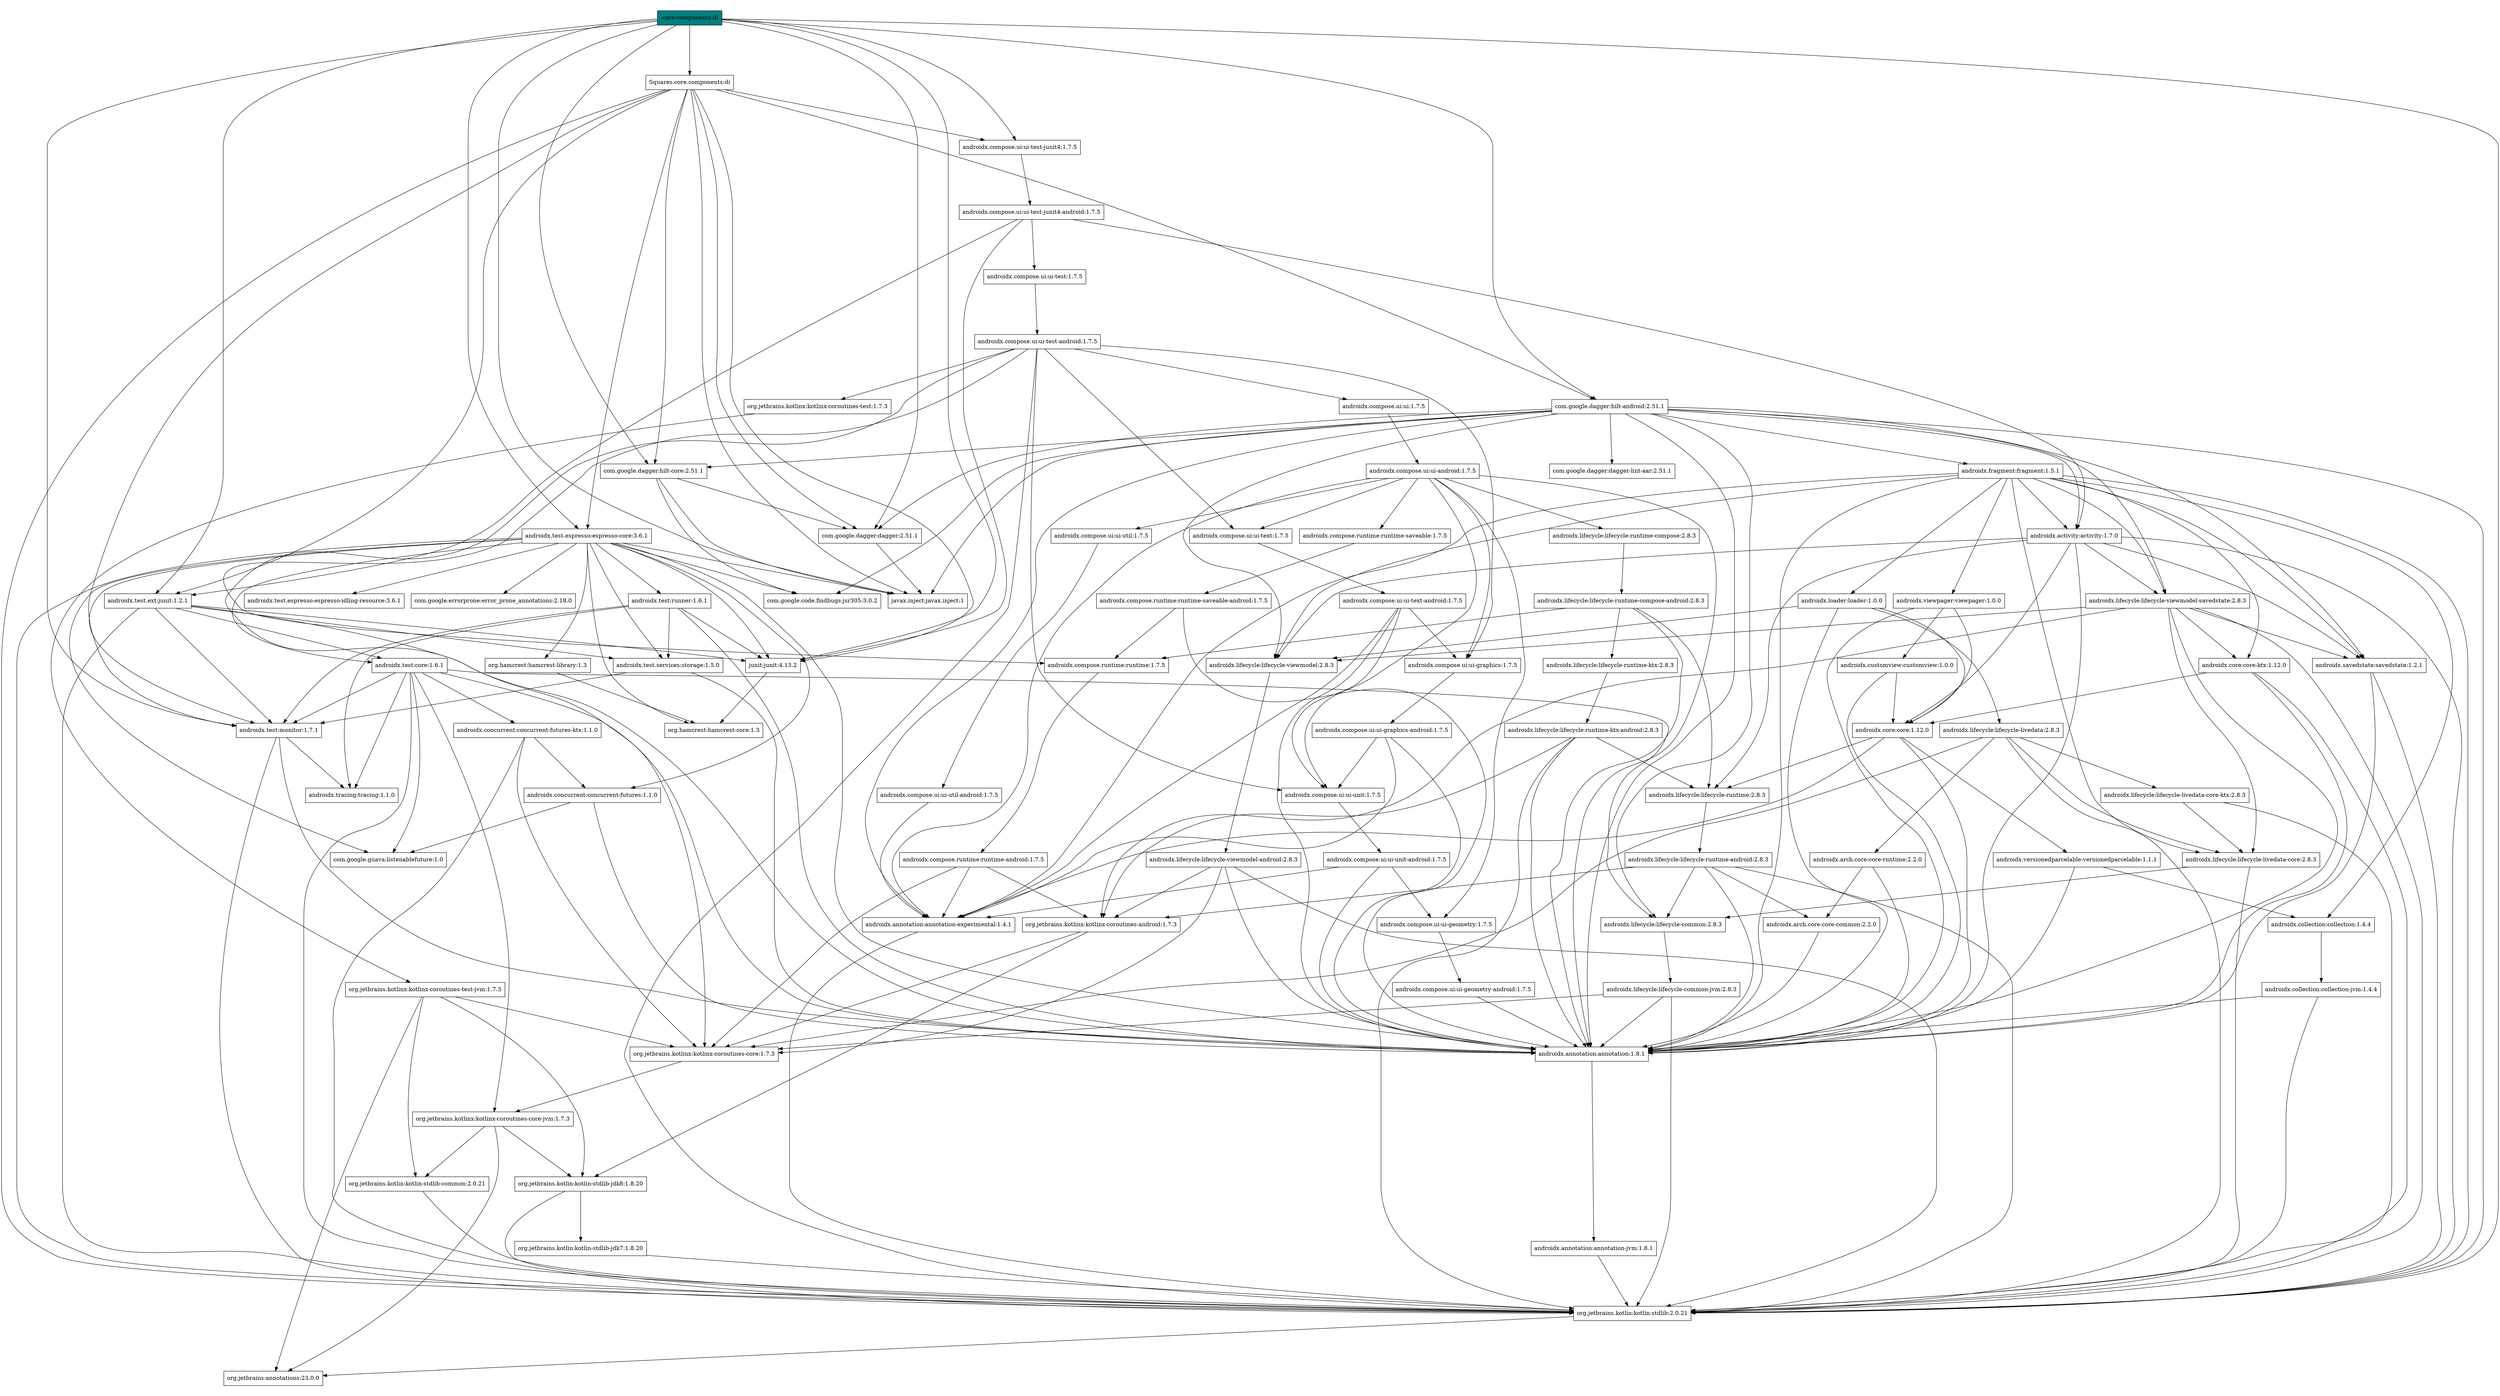 strict digraph DependencyGraph {
  ratio=0.6;
  node [shape=box];

  ":core:components:di" [style=filled fillcolor="#008080"];

  ":core:components:di" -> "Squares.core.components:di";
  ":core:components:di" -> "androidx.compose.ui:ui-test-junit4:1.7.5";
  ":core:components:di" -> "androidx.test.espresso:espresso-core:3.6.1";
  ":core:components:di" -> "androidx.test.ext:junit:1.2.1";
  ":core:components:di" -> "androidx.test:monitor:1.7.1";
  ":core:components:di" -> "com.google.dagger:dagger:2.51.1";
  ":core:components:di" -> "com.google.dagger:hilt-android:2.51.1";
  ":core:components:di" -> "com.google.dagger:hilt-core:2.51.1";
  ":core:components:di" -> "javax.inject:javax.inject:1";
  ":core:components:di" -> "junit:junit:4.13.2";
  ":core:components:di" -> "org.jetbrains.kotlin:kotlin-stdlib:2.0.21";
  "Squares.core.components:di" -> "androidx.compose.ui:ui-test-junit4:1.7.5";
  "Squares.core.components:di" -> "androidx.test.espresso:espresso-core:3.6.1";
  "Squares.core.components:di" -> "androidx.test.ext:junit:1.2.1";
  "Squares.core.components:di" -> "androidx.test:monitor:1.7.1";
  "Squares.core.components:di" -> "com.google.dagger:dagger:2.51.1";
  "Squares.core.components:di" -> "com.google.dagger:hilt-android:2.51.1";
  "Squares.core.components:di" -> "com.google.dagger:hilt-core:2.51.1";
  "Squares.core.components:di" -> "javax.inject:javax.inject:1";
  "Squares.core.components:di" -> "junit:junit:4.13.2";
  "Squares.core.components:di" -> "org.jetbrains.kotlin:kotlin-stdlib:2.0.21";
  "androidx.compose.ui:ui-test-junit4:1.7.5" -> "androidx.compose.ui:ui-test-junit4-android:1.7.5";
  "androidx.compose.ui:ui-test-junit4-android:1.7.5" -> "androidx.activity:activity:1.7.0";
  "androidx.compose.ui:ui-test-junit4-android:1.7.5" -> "androidx.compose.ui:ui-test:1.7.5";
  "androidx.compose.ui:ui-test-junit4-android:1.7.5" -> "androidx.test.ext:junit:1.2.1";
  "androidx.compose.ui:ui-test-junit4-android:1.7.5" -> "junit:junit:4.13.2";
  "androidx.activity:activity:1.7.0" -> "androidx.annotation:annotation:1.8.1";
  "androidx.activity:activity:1.7.0" -> "androidx.core:core:1.12.0";
  "androidx.activity:activity:1.7.0" -> "androidx.lifecycle:lifecycle-runtime:2.8.3";
  "androidx.activity:activity:1.7.0" -> "androidx.lifecycle:lifecycle-viewmodel:2.8.3";
  "androidx.activity:activity:1.7.0" -> "androidx.lifecycle:lifecycle-viewmodel-savedstate:2.8.3";
  "androidx.activity:activity:1.7.0" -> "androidx.savedstate:savedstate:1.2.1";
  "androidx.activity:activity:1.7.0" -> "org.jetbrains.kotlin:kotlin-stdlib:2.0.21";
  "androidx.annotation:annotation:1.8.1" -> "androidx.annotation:annotation-jvm:1.8.1";
  "androidx.annotation:annotation-jvm:1.8.1" -> "org.jetbrains.kotlin:kotlin-stdlib:2.0.21";
  "org.jetbrains.kotlin:kotlin-stdlib:2.0.21" -> "org.jetbrains:annotations:23.0.0";
  "androidx.core:core:1.12.0" -> "androidx.annotation:annotation:1.8.1";
  "androidx.core:core:1.12.0" -> "androidx.annotation:annotation-experimental:1.4.1";
  "androidx.core:core:1.12.0" -> "androidx.lifecycle:lifecycle-runtime:2.8.3";
  "androidx.core:core:1.12.0" -> "androidx.versionedparcelable:versionedparcelable:1.1.1";
  "androidx.annotation:annotation-experimental:1.4.1" -> "org.jetbrains.kotlin:kotlin-stdlib:2.0.21";
  "androidx.lifecycle:lifecycle-runtime:2.8.3" -> "androidx.lifecycle:lifecycle-runtime-android:2.8.3";
  "androidx.lifecycle:lifecycle-runtime-android:2.8.3" -> "androidx.annotation:annotation:1.8.1";
  "androidx.lifecycle:lifecycle-runtime-android:2.8.3" -> "androidx.arch.core:core-common:2.2.0";
  "androidx.lifecycle:lifecycle-runtime-android:2.8.3" -> "androidx.lifecycle:lifecycle-common:2.8.3";
  "androidx.lifecycle:lifecycle-runtime-android:2.8.3" -> "org.jetbrains.kotlin:kotlin-stdlib:2.0.21";
  "androidx.lifecycle:lifecycle-runtime-android:2.8.3" -> "org.jetbrains.kotlinx:kotlinx-coroutines-android:1.7.3";
  "androidx.arch.core:core-common:2.2.0" -> "androidx.annotation:annotation:1.8.1";
  "androidx.lifecycle:lifecycle-common:2.8.3" -> "androidx.lifecycle:lifecycle-common-jvm:2.8.3";
  "androidx.lifecycle:lifecycle-common-jvm:2.8.3" -> "androidx.annotation:annotation:1.8.1";
  "androidx.lifecycle:lifecycle-common-jvm:2.8.3" -> "org.jetbrains.kotlin:kotlin-stdlib:2.0.21";
  "androidx.lifecycle:lifecycle-common-jvm:2.8.3" -> "org.jetbrains.kotlinx:kotlinx-coroutines-core:1.7.3";
  "org.jetbrains.kotlinx:kotlinx-coroutines-core:1.7.3" -> "org.jetbrains.kotlinx:kotlinx-coroutines-core-jvm:1.7.3";
  "org.jetbrains.kotlinx:kotlinx-coroutines-core-jvm:1.7.3" -> "org.jetbrains.kotlin:kotlin-stdlib-common:2.0.21";
  "org.jetbrains.kotlinx:kotlinx-coroutines-core-jvm:1.7.3" -> "org.jetbrains.kotlin:kotlin-stdlib-jdk8:1.8.20";
  "org.jetbrains.kotlinx:kotlinx-coroutines-core-jvm:1.7.3" -> "org.jetbrains:annotations:23.0.0";
  "org.jetbrains.kotlin:kotlin-stdlib-common:2.0.21" -> "org.jetbrains.kotlin:kotlin-stdlib:2.0.21";
  "org.jetbrains.kotlin:kotlin-stdlib-jdk8:1.8.20" -> "org.jetbrains.kotlin:kotlin-stdlib:2.0.21";
  "org.jetbrains.kotlin:kotlin-stdlib-jdk8:1.8.20" -> "org.jetbrains.kotlin:kotlin-stdlib-jdk7:1.8.20";
  "org.jetbrains.kotlin:kotlin-stdlib-jdk7:1.8.20" -> "org.jetbrains.kotlin:kotlin-stdlib:2.0.21";
  "org.jetbrains.kotlinx:kotlinx-coroutines-android:1.7.3" -> "org.jetbrains.kotlin:kotlin-stdlib-jdk8:1.8.20";
  "org.jetbrains.kotlinx:kotlinx-coroutines-android:1.7.3" -> "org.jetbrains.kotlinx:kotlinx-coroutines-core:1.7.3";
  "androidx.versionedparcelable:versionedparcelable:1.1.1" -> "androidx.annotation:annotation:1.8.1";
  "androidx.versionedparcelable:versionedparcelable:1.1.1" -> "androidx.collection:collection:1.4.4";
  "androidx.collection:collection:1.4.4" -> "androidx.collection:collection-jvm:1.4.4";
  "androidx.collection:collection-jvm:1.4.4" -> "androidx.annotation:annotation:1.8.1";
  "androidx.collection:collection-jvm:1.4.4" -> "org.jetbrains.kotlin:kotlin-stdlib:2.0.21";
  "androidx.lifecycle:lifecycle-viewmodel:2.8.3" -> "androidx.lifecycle:lifecycle-viewmodel-android:2.8.3";
  "androidx.lifecycle:lifecycle-viewmodel-android:2.8.3" -> "androidx.annotation:annotation:1.8.1";
  "androidx.lifecycle:lifecycle-viewmodel-android:2.8.3" -> "org.jetbrains.kotlin:kotlin-stdlib:2.0.21";
  "androidx.lifecycle:lifecycle-viewmodel-android:2.8.3" -> "org.jetbrains.kotlinx:kotlinx-coroutines-android:1.7.3";
  "androidx.lifecycle:lifecycle-viewmodel-android:2.8.3" -> "org.jetbrains.kotlinx:kotlinx-coroutines-core:1.7.3";
  "androidx.lifecycle:lifecycle-viewmodel-savedstate:2.8.3" -> "androidx.annotation:annotation:1.8.1";
  "androidx.lifecycle:lifecycle-viewmodel-savedstate:2.8.3" -> "androidx.core:core-ktx:1.12.0";
  "androidx.lifecycle:lifecycle-viewmodel-savedstate:2.8.3" -> "androidx.lifecycle:lifecycle-livedata-core:2.8.3";
  "androidx.lifecycle:lifecycle-viewmodel-savedstate:2.8.3" -> "androidx.lifecycle:lifecycle-viewmodel:2.8.3";
  "androidx.lifecycle:lifecycle-viewmodel-savedstate:2.8.3" -> "androidx.savedstate:savedstate:1.2.1";
  "androidx.lifecycle:lifecycle-viewmodel-savedstate:2.8.3" -> "org.jetbrains.kotlin:kotlin-stdlib:2.0.21";
  "androidx.lifecycle:lifecycle-viewmodel-savedstate:2.8.3" -> "org.jetbrains.kotlinx:kotlinx-coroutines-android:1.7.3";
  "androidx.core:core-ktx:1.12.0" -> "androidx.annotation:annotation:1.8.1";
  "androidx.core:core-ktx:1.12.0" -> "androidx.core:core:1.12.0";
  "androidx.core:core-ktx:1.12.0" -> "org.jetbrains.kotlin:kotlin-stdlib:2.0.21";
  "androidx.lifecycle:lifecycle-livedata-core:2.8.3" -> "androidx.lifecycle:lifecycle-common:2.8.3";
  "androidx.lifecycle:lifecycle-livedata-core:2.8.3" -> "org.jetbrains.kotlin:kotlin-stdlib:2.0.21";
  "androidx.savedstate:savedstate:1.2.1" -> "androidx.annotation:annotation:1.8.1";
  "androidx.savedstate:savedstate:1.2.1" -> "org.jetbrains.kotlin:kotlin-stdlib:2.0.21";
  "androidx.compose.ui:ui-test:1.7.5" -> "androidx.compose.ui:ui-test-android:1.7.5";
  "androidx.compose.ui:ui-test-android:1.7.5" -> "androidx.compose.runtime:runtime:1.7.5";
  "androidx.compose.ui:ui-test-android:1.7.5" -> "androidx.compose.ui:ui:1.7.5";
  "androidx.compose.ui:ui-test-android:1.7.5" -> "androidx.compose.ui:ui-graphics:1.7.5";
  "androidx.compose.ui:ui-test-android:1.7.5" -> "androidx.compose.ui:ui-text:1.7.5";
  "androidx.compose.ui:ui-test-android:1.7.5" -> "androidx.compose.ui:ui-unit:1.7.5";
  "androidx.compose.ui:ui-test-android:1.7.5" -> "org.jetbrains.kotlin:kotlin-stdlib:2.0.21";
  "androidx.compose.ui:ui-test-android:1.7.5" -> "org.jetbrains.kotlinx:kotlinx-coroutines-core:1.7.3";
  "androidx.compose.ui:ui-test-android:1.7.5" -> "org.jetbrains.kotlinx:kotlinx-coroutines-test:1.7.3";
  "androidx.compose.runtime:runtime:1.7.5" -> "androidx.compose.runtime:runtime-android:1.7.5";
  "androidx.compose.runtime:runtime-android:1.7.5" -> "androidx.annotation:annotation-experimental:1.4.1";
  "androidx.compose.runtime:runtime-android:1.7.5" -> "org.jetbrains.kotlinx:kotlinx-coroutines-android:1.7.3";
  "androidx.compose.runtime:runtime-android:1.7.5" -> "org.jetbrains.kotlinx:kotlinx-coroutines-core:1.7.3";
  "androidx.compose.ui:ui:1.7.5" -> "androidx.compose.ui:ui-android:1.7.5";
  "androidx.compose.ui:ui-android:1.7.5" -> "androidx.annotation:annotation:1.8.1";
  "androidx.compose.ui:ui-android:1.7.5" -> "androidx.annotation:annotation-experimental:1.4.1";
  "androidx.compose.ui:ui-android:1.7.5" -> "androidx.compose.runtime:runtime-saveable:1.7.5";
  "androidx.compose.ui:ui-android:1.7.5" -> "androidx.compose.ui:ui-geometry:1.7.5";
  "androidx.compose.ui:ui-android:1.7.5" -> "androidx.compose.ui:ui-graphics:1.7.5";
  "androidx.compose.ui:ui-android:1.7.5" -> "androidx.compose.ui:ui-text:1.7.5";
  "androidx.compose.ui:ui-android:1.7.5" -> "androidx.compose.ui:ui-unit:1.7.5";
  "androidx.compose.ui:ui-android:1.7.5" -> "androidx.compose.ui:ui-util:1.7.5";
  "androidx.compose.ui:ui-android:1.7.5" -> "androidx.lifecycle:lifecycle-runtime-compose:2.8.3";
  "androidx.compose.runtime:runtime-saveable:1.7.5" -> "androidx.compose.runtime:runtime-saveable-android:1.7.5";
  "androidx.compose.runtime:runtime-saveable-android:1.7.5" -> "androidx.annotation:annotation:1.8.1";
  "androidx.compose.runtime:runtime-saveable-android:1.7.5" -> "androidx.compose.runtime:runtime:1.7.5";
  "androidx.compose.ui:ui-geometry:1.7.5" -> "androidx.compose.ui:ui-geometry-android:1.7.5";
  "androidx.compose.ui:ui-geometry-android:1.7.5" -> "androidx.annotation:annotation:1.8.1";
  "androidx.compose.ui:ui-graphics:1.7.5" -> "androidx.compose.ui:ui-graphics-android:1.7.5";
  "androidx.compose.ui:ui-graphics-android:1.7.5" -> "androidx.annotation:annotation:1.8.1";
  "androidx.compose.ui:ui-graphics-android:1.7.5" -> "androidx.annotation:annotation-experimental:1.4.1";
  "androidx.compose.ui:ui-graphics-android:1.7.5" -> "androidx.compose.ui:ui-unit:1.7.5";
  "androidx.compose.ui:ui-unit:1.7.5" -> "androidx.compose.ui:ui-unit-android:1.7.5";
  "androidx.compose.ui:ui-unit-android:1.7.5" -> "androidx.annotation:annotation:1.8.1";
  "androidx.compose.ui:ui-unit-android:1.7.5" -> "androidx.annotation:annotation-experimental:1.4.1";
  "androidx.compose.ui:ui-unit-android:1.7.5" -> "androidx.compose.ui:ui-geometry:1.7.5";
  "androidx.compose.ui:ui-text:1.7.5" -> "androidx.compose.ui:ui-text-android:1.7.5";
  "androidx.compose.ui:ui-text-android:1.7.5" -> "androidx.annotation:annotation:1.8.1";
  "androidx.compose.ui:ui-text-android:1.7.5" -> "androidx.annotation:annotation-experimental:1.4.1";
  "androidx.compose.ui:ui-text-android:1.7.5" -> "androidx.compose.ui:ui-graphics:1.7.5";
  "androidx.compose.ui:ui-text-android:1.7.5" -> "androidx.compose.ui:ui-unit:1.7.5";
  "androidx.compose.ui:ui-util:1.7.5" -> "androidx.compose.ui:ui-util-android:1.7.5";
  "androidx.compose.ui:ui-util-android:1.7.5" -> "androidx.annotation:annotation-experimental:1.4.1";
  "androidx.lifecycle:lifecycle-runtime-compose:2.8.3" -> "androidx.lifecycle:lifecycle-runtime-compose-android:2.8.3";
  "androidx.lifecycle:lifecycle-runtime-compose-android:2.8.3" -> "androidx.annotation:annotation:1.8.1";
  "androidx.lifecycle:lifecycle-runtime-compose-android:2.8.3" -> "androidx.compose.runtime:runtime:1.7.5";
  "androidx.lifecycle:lifecycle-runtime-compose-android:2.8.3" -> "androidx.lifecycle:lifecycle-runtime:2.8.3";
  "androidx.lifecycle:lifecycle-runtime-compose-android:2.8.3" -> "androidx.lifecycle:lifecycle-runtime-ktx:2.8.3";
  "androidx.lifecycle:lifecycle-runtime-ktx:2.8.3" -> "androidx.lifecycle:lifecycle-runtime-ktx-android:2.8.3";
  "androidx.lifecycle:lifecycle-runtime-ktx-android:2.8.3" -> "androidx.annotation:annotation:1.8.1";
  "androidx.lifecycle:lifecycle-runtime-ktx-android:2.8.3" -> "androidx.lifecycle:lifecycle-runtime:2.8.3";
  "androidx.lifecycle:lifecycle-runtime-ktx-android:2.8.3" -> "org.jetbrains.kotlin:kotlin-stdlib:2.0.21";
  "androidx.lifecycle:lifecycle-runtime-ktx-android:2.8.3" -> "org.jetbrains.kotlinx:kotlinx-coroutines-android:1.7.3";
  "org.jetbrains.kotlinx:kotlinx-coroutines-test:1.7.3" -> "org.jetbrains.kotlinx:kotlinx-coroutines-test-jvm:1.7.3";
  "org.jetbrains.kotlinx:kotlinx-coroutines-test-jvm:1.7.3" -> "org.jetbrains.kotlin:kotlin-stdlib-common:2.0.21";
  "org.jetbrains.kotlinx:kotlinx-coroutines-test-jvm:1.7.3" -> "org.jetbrains.kotlin:kotlin-stdlib-jdk8:1.8.20";
  "org.jetbrains.kotlinx:kotlinx-coroutines-test-jvm:1.7.3" -> "org.jetbrains.kotlinx:kotlinx-coroutines-core:1.7.3";
  "org.jetbrains.kotlinx:kotlinx-coroutines-test-jvm:1.7.3" -> "org.jetbrains:annotations:23.0.0";
  "androidx.test.ext:junit:1.2.1" -> "androidx.annotation:annotation:1.8.1";
  "androidx.test.ext:junit:1.2.1" -> "androidx.test.services:storage:1.5.0";
  "androidx.test.ext:junit:1.2.1" -> "androidx.test:core:1.6.1";
  "androidx.test.ext:junit:1.2.1" -> "androidx.test:monitor:1.7.1";
  "androidx.test.ext:junit:1.2.1" -> "junit:junit:4.13.2";
  "androidx.test.ext:junit:1.2.1" -> "org.jetbrains.kotlin:kotlin-stdlib:2.0.21";
  "androidx.test.services:storage:1.5.0" -> "androidx.annotation:annotation:1.8.1";
  "androidx.test.services:storage:1.5.0" -> "androidx.test:monitor:1.7.1";
  "androidx.test:monitor:1.7.1" -> "androidx.annotation:annotation:1.8.1";
  "androidx.test:monitor:1.7.1" -> "androidx.tracing:tracing:1.1.0";
  "androidx.test:monitor:1.7.1" -> "org.jetbrains.kotlin:kotlin-stdlib:2.0.21";
  "androidx.test:core:1.6.1" -> "androidx.annotation:annotation:1.8.1";
  "androidx.test:core:1.6.1" -> "androidx.concurrent:concurrent-futures-ktx:1.1.0";
  "androidx.test:core:1.6.1" -> "androidx.lifecycle:lifecycle-common:2.8.3";
  "androidx.test:core:1.6.1" -> "androidx.test:monitor:1.7.1";
  "androidx.test:core:1.6.1" -> "androidx.tracing:tracing:1.1.0";
  "androidx.test:core:1.6.1" -> "com.google.guava:listenablefuture:1.0";
  "androidx.test:core:1.6.1" -> "org.jetbrains.kotlin:kotlin-stdlib:2.0.21";
  "androidx.test:core:1.6.1" -> "org.jetbrains.kotlinx:kotlinx-coroutines-core-jvm:1.7.3";
  "androidx.concurrent:concurrent-futures-ktx:1.1.0" -> "androidx.concurrent:concurrent-futures:1.1.0";
  "androidx.concurrent:concurrent-futures-ktx:1.1.0" -> "org.jetbrains.kotlin:kotlin-stdlib:2.0.21";
  "androidx.concurrent:concurrent-futures-ktx:1.1.0" -> "org.jetbrains.kotlinx:kotlinx-coroutines-core:1.7.3";
  "androidx.concurrent:concurrent-futures:1.1.0" -> "androidx.annotation:annotation:1.8.1";
  "androidx.concurrent:concurrent-futures:1.1.0" -> "com.google.guava:listenablefuture:1.0";
  "junit:junit:4.13.2" -> "org.hamcrest:hamcrest-core:1.3";
  "androidx.test.espresso:espresso-core:3.6.1" -> "androidx.annotation:annotation:1.8.1";
  "androidx.test.espresso:espresso-core:3.6.1" -> "androidx.concurrent:concurrent-futures:1.1.0";
  "androidx.test.espresso:espresso-core:3.6.1" -> "androidx.test.espresso:espresso-idling-resource:3.6.1";
  "androidx.test.espresso:espresso-core:3.6.1" -> "androidx.test.services:storage:1.5.0";
  "androidx.test.espresso:espresso-core:3.6.1" -> "androidx.test:core:1.6.1";
  "androidx.test.espresso:espresso-core:3.6.1" -> "androidx.test:monitor:1.7.1";
  "androidx.test.espresso:espresso-core:3.6.1" -> "androidx.test:runner:1.6.1";
  "androidx.test.espresso:espresso-core:3.6.1" -> "com.google.code.findbugs:jsr305:3.0.2";
  "androidx.test.espresso:espresso-core:3.6.1" -> "com.google.errorprone:error_prone_annotations:2.18.0";
  "androidx.test.espresso:espresso-core:3.6.1" -> "com.google.guava:listenablefuture:1.0";
  "androidx.test.espresso:espresso-core:3.6.1" -> "javax.inject:javax.inject:1";
  "androidx.test.espresso:espresso-core:3.6.1" -> "junit:junit:4.13.2";
  "androidx.test.espresso:espresso-core:3.6.1" -> "org.hamcrest:hamcrest-core:1.3";
  "androidx.test.espresso:espresso-core:3.6.1" -> "org.hamcrest:hamcrest-library:1.3";
  "androidx.test.espresso:espresso-core:3.6.1" -> "org.jetbrains.kotlin:kotlin-stdlib:2.0.21";
  "androidx.test:runner:1.6.1" -> "androidx.annotation:annotation:1.8.1";
  "androidx.test:runner:1.6.1" -> "androidx.test.services:storage:1.5.0";
  "androidx.test:runner:1.6.1" -> "androidx.test:monitor:1.7.1";
  "androidx.test:runner:1.6.1" -> "androidx.tracing:tracing:1.1.0";
  "androidx.test:runner:1.6.1" -> "junit:junit:4.13.2";
  "org.hamcrest:hamcrest-library:1.3" -> "org.hamcrest:hamcrest-core:1.3";
  "com.google.dagger:dagger:2.51.1" -> "javax.inject:javax.inject:1";
  "com.google.dagger:hilt-android:2.51.1" -> "androidx.activity:activity:1.7.0";
  "com.google.dagger:hilt-android:2.51.1" -> "androidx.annotation:annotation:1.8.1";
  "com.google.dagger:hilt-android:2.51.1" -> "androidx.annotation:annotation-experimental:1.4.1";
  "com.google.dagger:hilt-android:2.51.1" -> "androidx.fragment:fragment:1.5.1";
  "com.google.dagger:hilt-android:2.51.1" -> "androidx.lifecycle:lifecycle-common:2.8.3";
  "com.google.dagger:hilt-android:2.51.1" -> "androidx.lifecycle:lifecycle-viewmodel:2.8.3";
  "com.google.dagger:hilt-android:2.51.1" -> "androidx.lifecycle:lifecycle-viewmodel-savedstate:2.8.3";
  "com.google.dagger:hilt-android:2.51.1" -> "androidx.savedstate:savedstate:1.2.1";
  "com.google.dagger:hilt-android:2.51.1" -> "com.google.code.findbugs:jsr305:3.0.2";
  "com.google.dagger:hilt-android:2.51.1" -> "com.google.dagger:dagger:2.51.1";
  "com.google.dagger:hilt-android:2.51.1" -> "com.google.dagger:dagger-lint-aar:2.51.1";
  "com.google.dagger:hilt-android:2.51.1" -> "com.google.dagger:hilt-core:2.51.1";
  "com.google.dagger:hilt-android:2.51.1" -> "javax.inject:javax.inject:1";
  "com.google.dagger:hilt-android:2.51.1" -> "org.jetbrains.kotlin:kotlin-stdlib:2.0.21";
  "androidx.fragment:fragment:1.5.1" -> "androidx.activity:activity:1.7.0";
  "androidx.fragment:fragment:1.5.1" -> "androidx.annotation:annotation:1.8.1";
  "androidx.fragment:fragment:1.5.1" -> "androidx.annotation:annotation-experimental:1.4.1";
  "androidx.fragment:fragment:1.5.1" -> "androidx.collection:collection:1.4.4";
  "androidx.fragment:fragment:1.5.1" -> "androidx.core:core-ktx:1.12.0";
  "androidx.fragment:fragment:1.5.1" -> "androidx.lifecycle:lifecycle-livedata-core:2.8.3";
  "androidx.fragment:fragment:1.5.1" -> "androidx.lifecycle:lifecycle-viewmodel:2.8.3";
  "androidx.fragment:fragment:1.5.1" -> "androidx.lifecycle:lifecycle-viewmodel-savedstate:2.8.3";
  "androidx.fragment:fragment:1.5.1" -> "androidx.loader:loader:1.0.0";
  "androidx.fragment:fragment:1.5.1" -> "androidx.savedstate:savedstate:1.2.1";
  "androidx.fragment:fragment:1.5.1" -> "androidx.viewpager:viewpager:1.0.0";
  "androidx.fragment:fragment:1.5.1" -> "org.jetbrains.kotlin:kotlin-stdlib:2.0.21";
  "androidx.loader:loader:1.0.0" -> "androidx.annotation:annotation:1.8.1";
  "androidx.loader:loader:1.0.0" -> "androidx.core:core:1.12.0";
  "androidx.loader:loader:1.0.0" -> "androidx.lifecycle:lifecycle-livedata:2.8.3";
  "androidx.loader:loader:1.0.0" -> "androidx.lifecycle:lifecycle-viewmodel:2.8.3";
  "androidx.lifecycle:lifecycle-livedata:2.8.3" -> "androidx.arch.core:core-runtime:2.2.0";
  "androidx.lifecycle:lifecycle-livedata:2.8.3" -> "androidx.lifecycle:lifecycle-livedata-core:2.8.3";
  "androidx.lifecycle:lifecycle-livedata:2.8.3" -> "androidx.lifecycle:lifecycle-livedata-core-ktx:2.8.3";
  "androidx.lifecycle:lifecycle-livedata:2.8.3" -> "org.jetbrains.kotlin:kotlin-stdlib:2.0.21";
  "androidx.lifecycle:lifecycle-livedata:2.8.3" -> "org.jetbrains.kotlinx:kotlinx-coroutines-core:1.7.3";
  "androidx.arch.core:core-runtime:2.2.0" -> "androidx.annotation:annotation:1.8.1";
  "androidx.arch.core:core-runtime:2.2.0" -> "androidx.arch.core:core-common:2.2.0";
  "androidx.lifecycle:lifecycle-livedata-core-ktx:2.8.3" -> "androidx.lifecycle:lifecycle-livedata-core:2.8.3";
  "androidx.lifecycle:lifecycle-livedata-core-ktx:2.8.3" -> "org.jetbrains.kotlin:kotlin-stdlib:2.0.21";
  "androidx.viewpager:viewpager:1.0.0" -> "androidx.annotation:annotation:1.8.1";
  "androidx.viewpager:viewpager:1.0.0" -> "androidx.core:core:1.12.0";
  "androidx.viewpager:viewpager:1.0.0" -> "androidx.customview:customview:1.0.0";
  "androidx.customview:customview:1.0.0" -> "androidx.annotation:annotation:1.8.1";
  "androidx.customview:customview:1.0.0" -> "androidx.core:core:1.12.0";
  "com.google.dagger:hilt-core:2.51.1" -> "com.google.code.findbugs:jsr305:3.0.2";
  "com.google.dagger:hilt-core:2.51.1" -> "com.google.dagger:dagger:2.51.1";
  "com.google.dagger:hilt-core:2.51.1" -> "javax.inject:javax.inject:1";
}